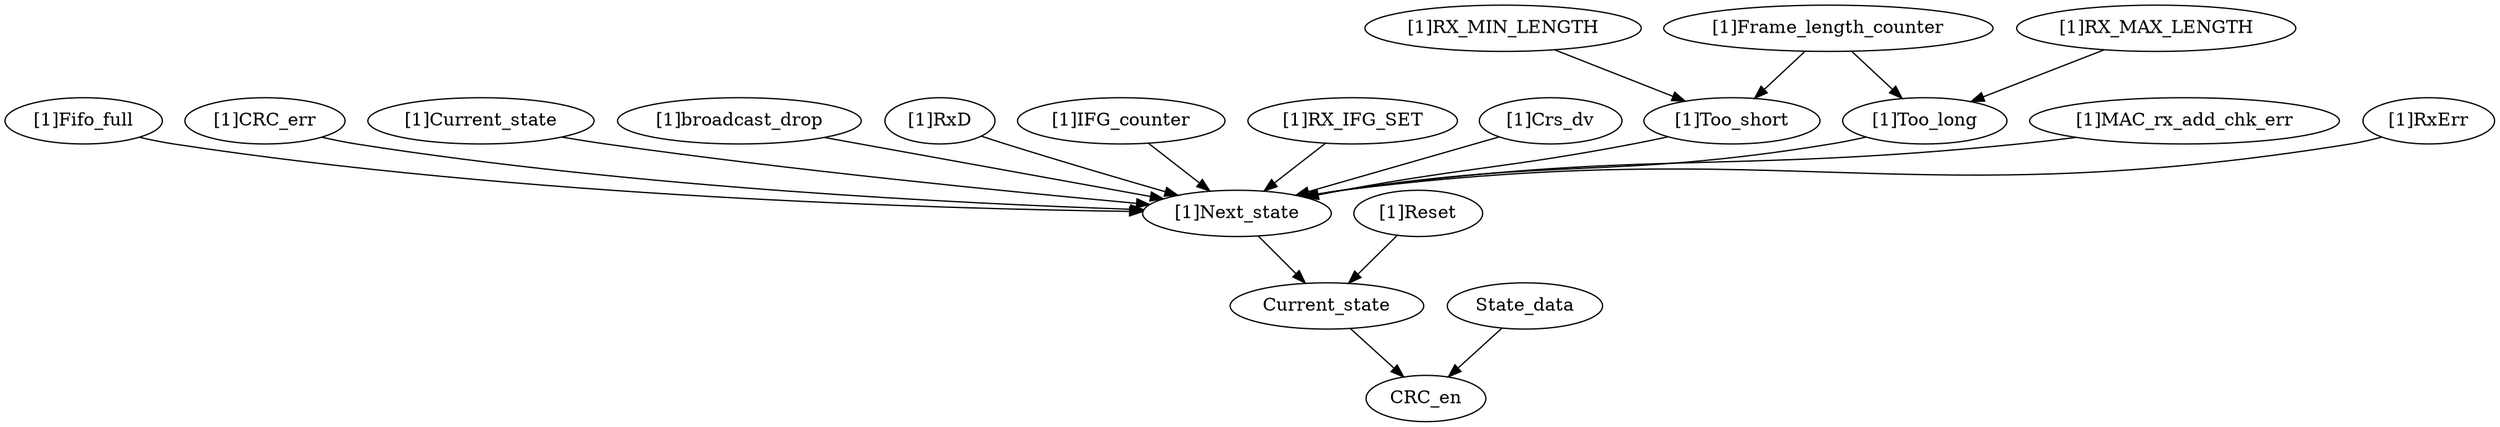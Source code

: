 strict digraph "" {
	"[1]Fifo_full"	 [complexity=5,
		importance=0.483273393956,
		rank=0.0966546787913];
	"[1]Next_state"	 [complexity=4,
		importance=0.156953726287,
		rank=0.0392384315717];
	"[1]Fifo_full" -> "[1]Next_state";
	"[1]CRC_err"	 [complexity=5,
		importance=0.32631966767,
		rank=0.0652639335339];
	"[1]CRC_err" -> "[1]Next_state";
	"[1]Current_state"	 [complexity=15,
		importance=5.20860910064,
		rank=0.347240606709];
	"[1]Current_state" -> "[1]Next_state";
	"[1]broadcast_drop"	 [complexity=8,
		importance=0.32631966767,
		rank=0.0407899584587];
	"[1]broadcast_drop" -> "[1]Next_state";
	"[1]RxD"	 [complexity=8,
		importance=1.11340526256,
		rank=0.13917565782];
	"[1]RxD" -> "[1]Next_state";
	"[1]IFG_counter"	 [complexity=6,
		importance=0.332088238238,
		rank=0.0553480397063];
	"[1]IFG_counter" -> "[1]Next_state";
	Current_state	 [complexity=2,
		importance=0.0581015699305,
		rank=0.0290507849653];
	"[1]Next_state" -> Current_state;
	"[1]RX_IFG_SET"	 [complexity=6,
		importance=0.32631966767,
		rank=0.0543866112783];
	"[1]RX_IFG_SET" -> "[1]Next_state";
	"[1]Crs_dv"	 [complexity=16,
		importance=3.6288023179,
		rank=0.226800144868];
	"[1]Crs_dv" -> "[1]Next_state";
	CRC_en	 [complexity=0,
		importance=0.0144827183754,
		rank=0.0];
	Current_state -> CRC_en;
	"[1]Too_short"	 [complexity=10,
		importance=1.43171563632,
		rank=0.143171563632];
	"[1]Too_short" -> "[1]Next_state";
	"[1]RX_MAX_LENGTH"	 [complexity=16,
		importance=3.50365839287,
		rank=0.218978649555];
	"[1]Too_long"	 [complexity=14,
		importance=1.74562308889,
		rank=0.124687363492];
	"[1]RX_MAX_LENGTH" -> "[1]Too_long";
	State_data	 [complexity=2,
		importance=0.041377651847,
		rank=0.0206888259235];
	State_data -> CRC_en;
	"[1]RX_MIN_LENGTH"	 [complexity=12,
		importance=2.87584348773,
		rank=0.239653623977];
	"[1]RX_MIN_LENGTH" -> "[1]Too_short";
	"[1]Too_long" -> "[1]Next_state";
	"[1]Frame_length_counter"	 [complexity=16,
		importance=3.50717173489,
		rank=0.219198233431];
	"[1]Frame_length_counter" -> "[1]Too_short";
	"[1]Frame_length_counter" -> "[1]Too_long";
	"[1]Reset"	 [complexity=3,
		importance=0.128615354957,
		rank=0.0428717849858];
	"[1]Reset" -> Current_state;
	"[1]MAC_rx_add_chk_err"	 [complexity=8,
		importance=0.32631966767,
		rank=0.0407899584587];
	"[1]MAC_rx_add_chk_err" -> "[1]Next_state";
	"[1]RxErr"	 [complexity=10,
		importance=1.27449642359,
		rank=0.127449642359];
	"[1]RxErr" -> "[1]Next_state";
}
